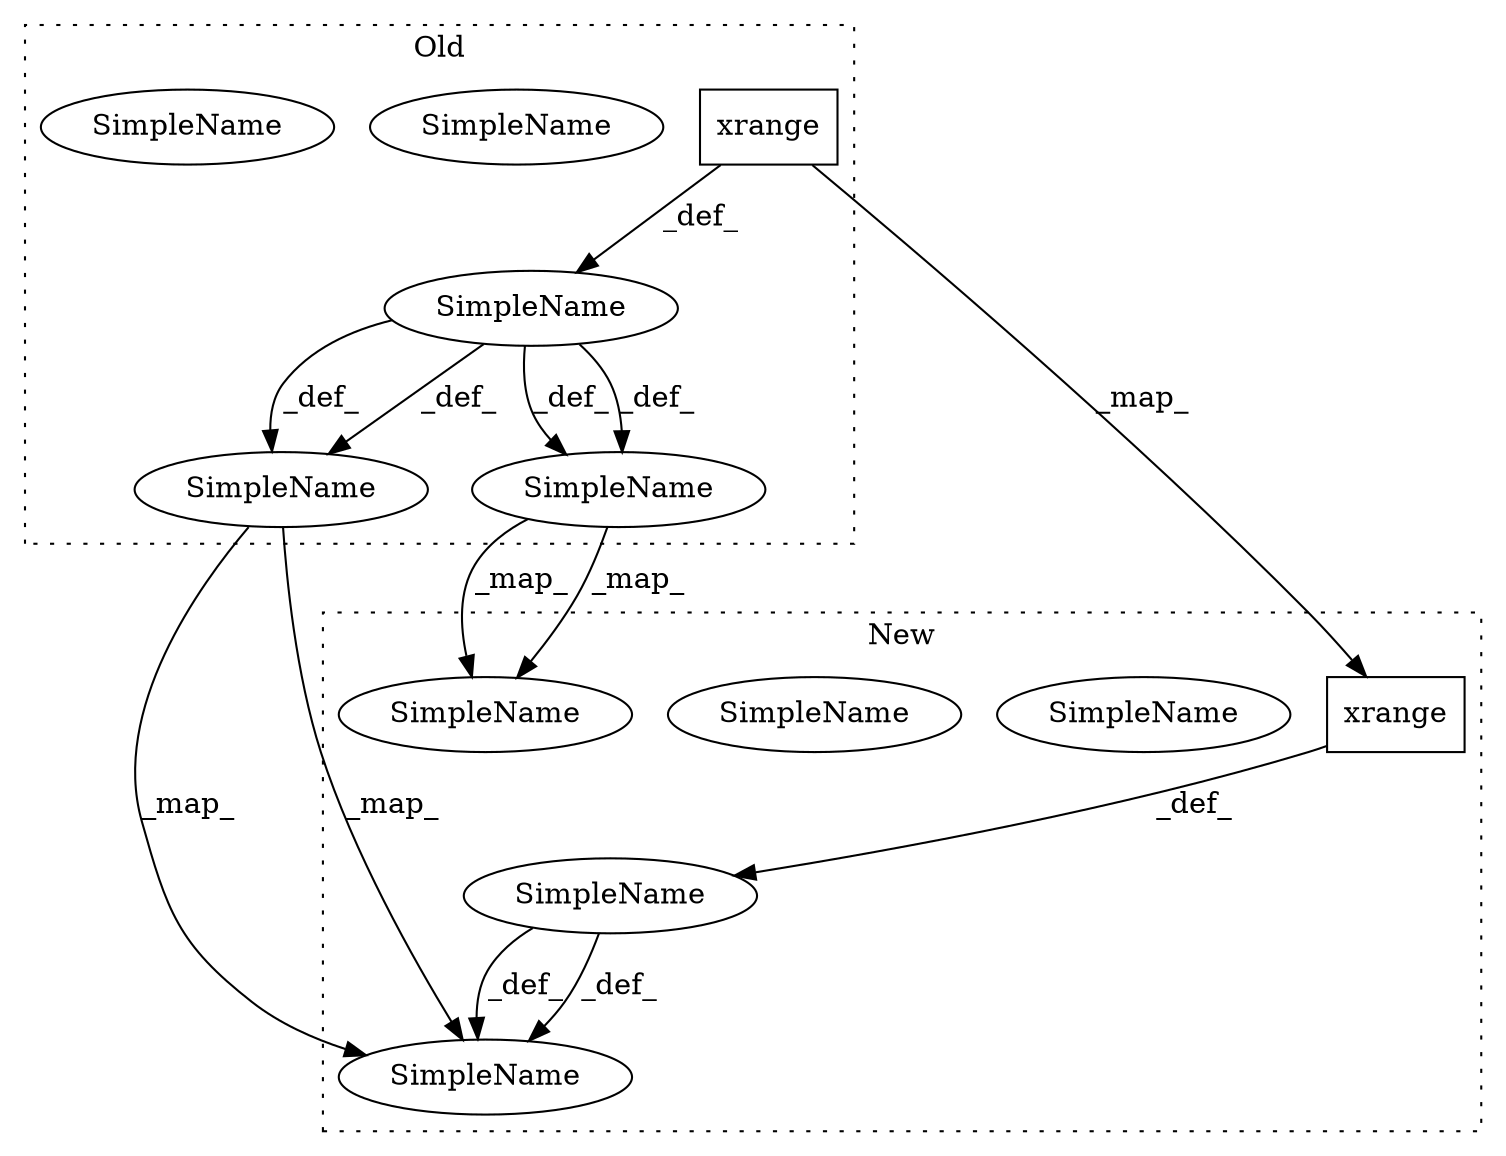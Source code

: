 digraph G {
subgraph cluster0 {
1 [label="xrange" a="32" s="4188,4204" l="7,1" shape="box"];
3 [label="SimpleName" a="42" s="4327" l="3" shape="ellipse"];
6 [label="SimpleName" a="42" s="4327" l="3" shape="ellipse"];
7 [label="SimpleName" a="42" s="" l="" shape="ellipse"];
9 [label="SimpleName" a="42" s="4391" l="5" shape="ellipse"];
12 [label="SimpleName" a="42" s="4391" l="5" shape="ellipse"];
label = "Old";
style="dotted";
}
subgraph cluster1 {
2 [label="xrange" a="32" s="4435,4451" l="7,1" shape="box"];
4 [label="SimpleName" a="42" s="4505" l="3" shape="ellipse"];
5 [label="SimpleName" a="42" s="4505" l="3" shape="ellipse"];
8 [label="SimpleName" a="42" s="" l="" shape="ellipse"];
10 [label="SimpleName" a="42" s="4587" l="5" shape="ellipse"];
11 [label="SimpleName" a="42" s="4587" l="5" shape="ellipse"];
label = "New";
style="dotted";
}
1 -> 2 [label="_map_"];
1 -> 7 [label="_def_"];
2 -> 8 [label="_def_"];
6 -> 5 [label="_map_"];
6 -> 5 [label="_map_"];
7 -> 6 [label="_def_"];
7 -> 12 [label="_def_"];
7 -> 6 [label="_def_"];
7 -> 12 [label="_def_"];
8 -> 5 [label="_def_"];
8 -> 5 [label="_def_"];
12 -> 11 [label="_map_"];
12 -> 11 [label="_map_"];
}